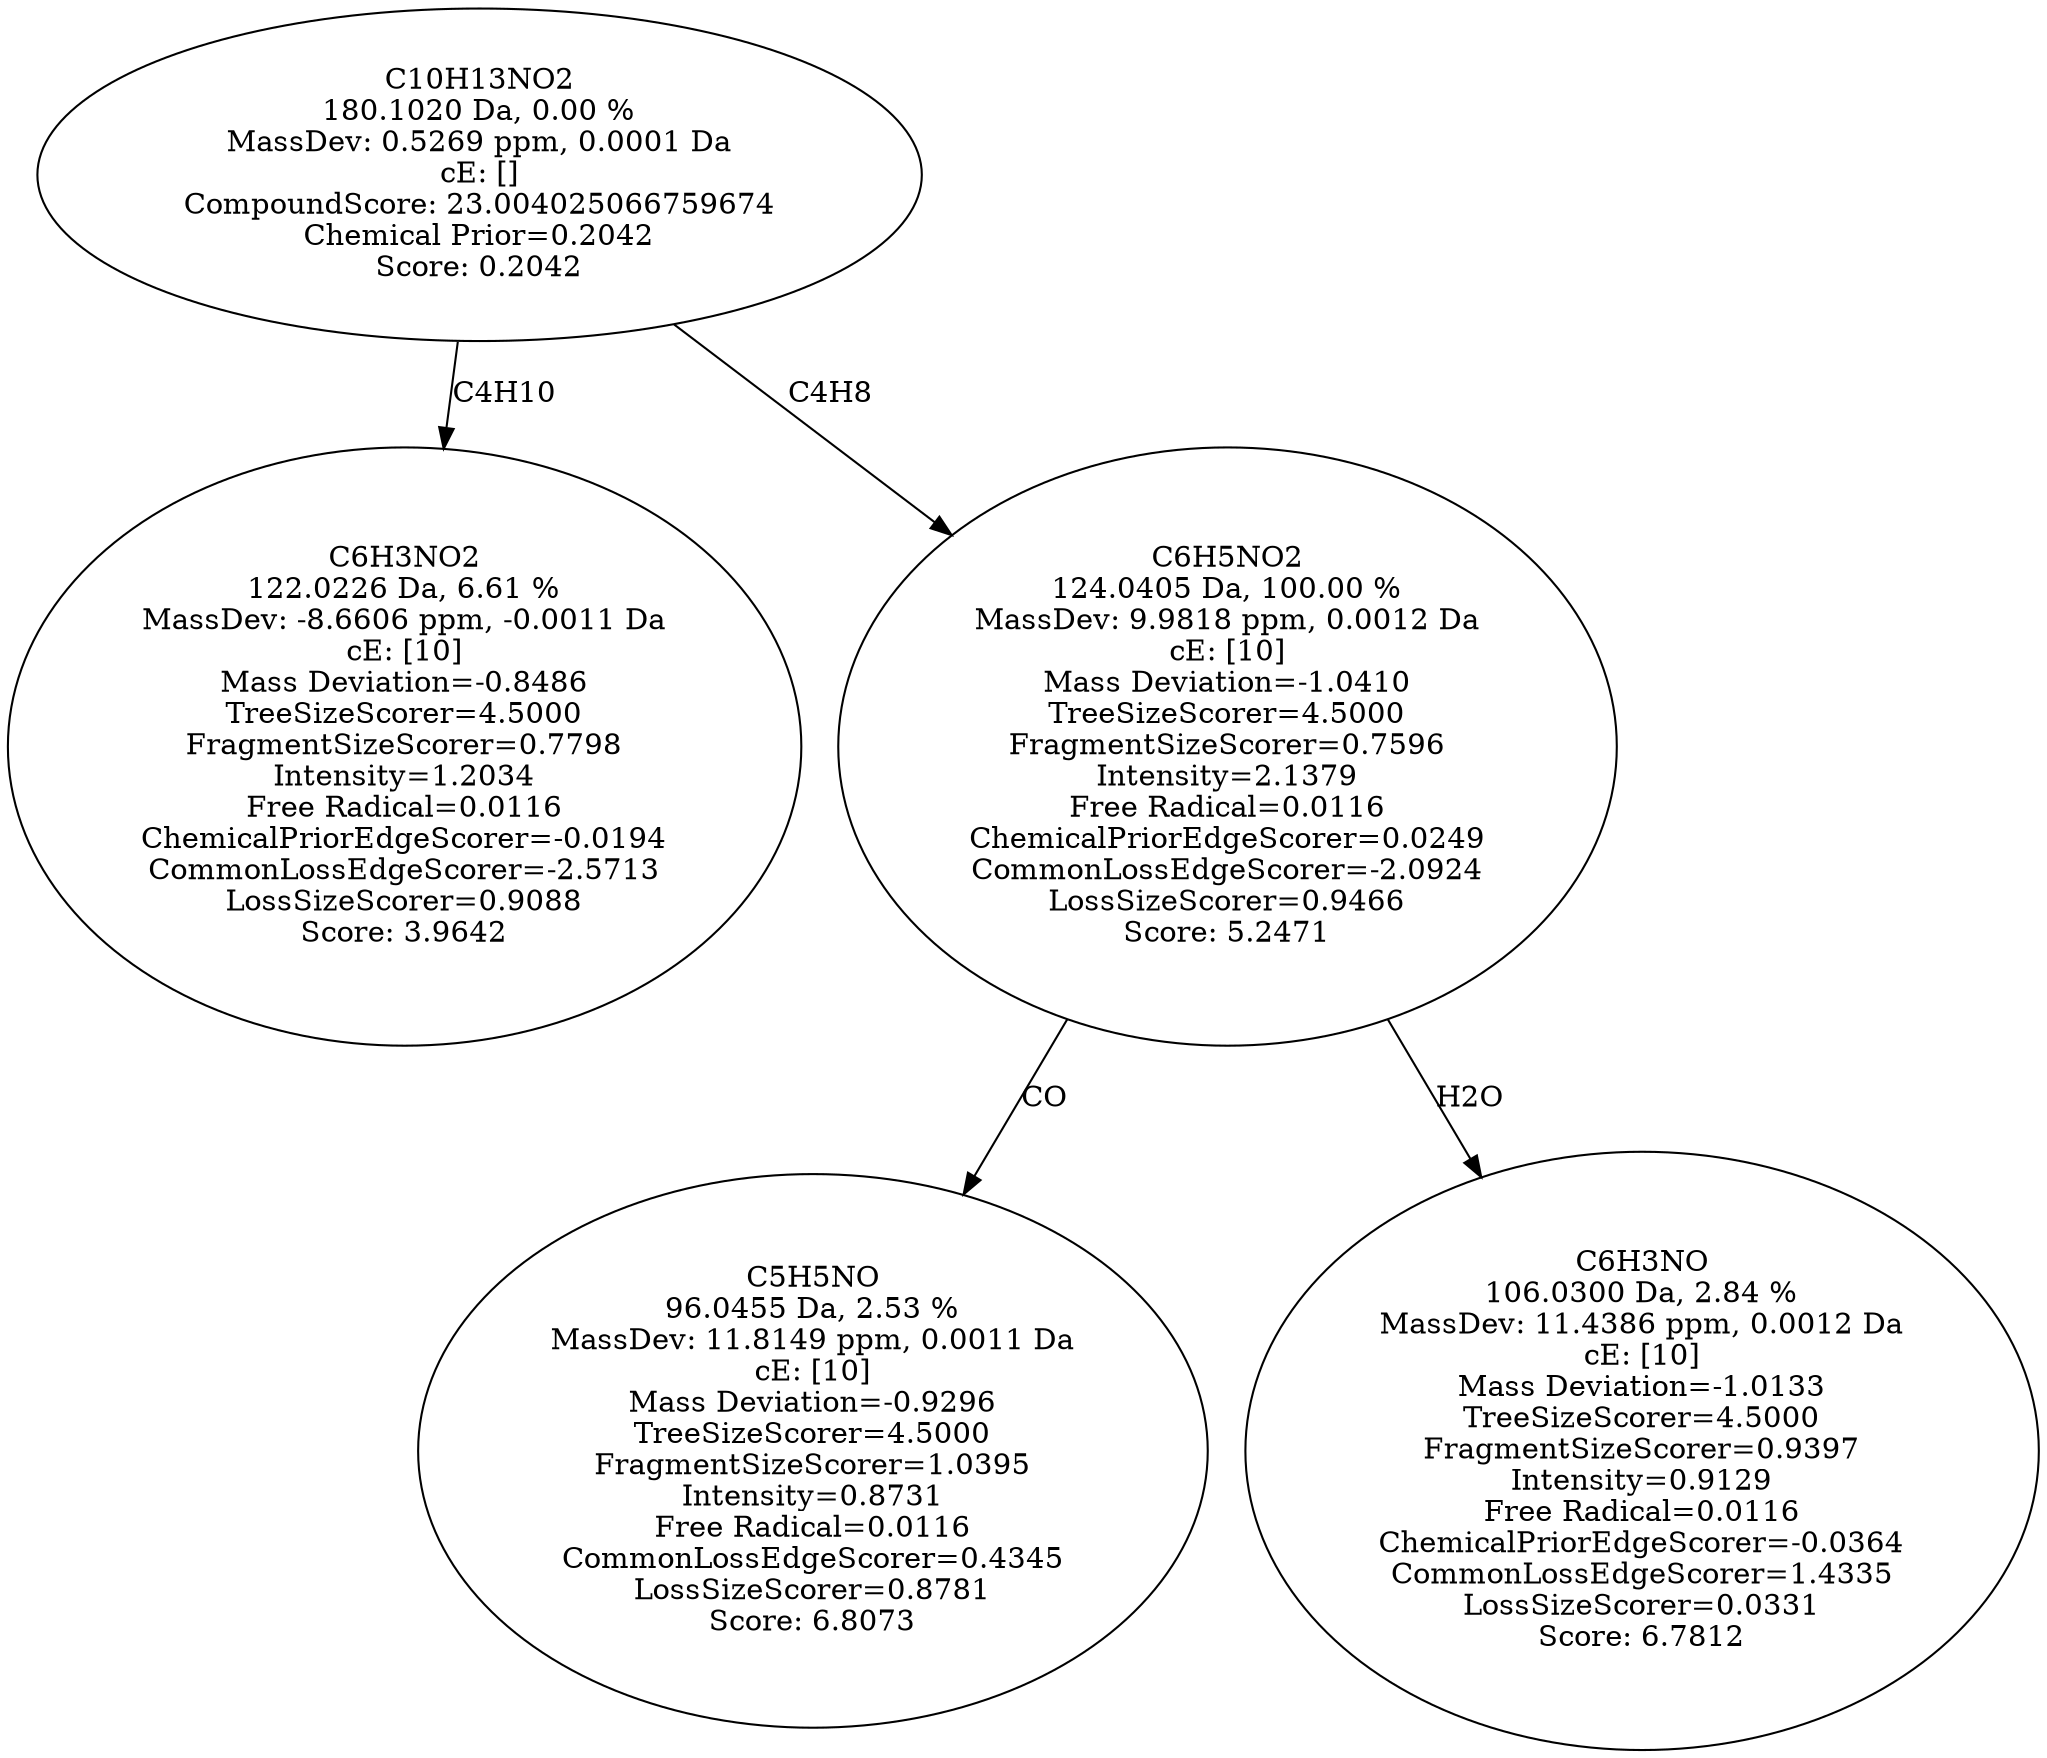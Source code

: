 strict digraph {
v1 [label="C6H3NO2\n122.0226 Da, 6.61 %\nMassDev: -8.6606 ppm, -0.0011 Da\ncE: [10]\nMass Deviation=-0.8486\nTreeSizeScorer=4.5000\nFragmentSizeScorer=0.7798\nIntensity=1.2034\nFree Radical=0.0116\nChemicalPriorEdgeScorer=-0.0194\nCommonLossEdgeScorer=-2.5713\nLossSizeScorer=0.9088\nScore: 3.9642"];
v2 [label="C5H5NO\n96.0455 Da, 2.53 %\nMassDev: 11.8149 ppm, 0.0011 Da\ncE: [10]\nMass Deviation=-0.9296\nTreeSizeScorer=4.5000\nFragmentSizeScorer=1.0395\nIntensity=0.8731\nFree Radical=0.0116\nCommonLossEdgeScorer=0.4345\nLossSizeScorer=0.8781\nScore: 6.8073"];
v3 [label="C6H3NO\n106.0300 Da, 2.84 %\nMassDev: 11.4386 ppm, 0.0012 Da\ncE: [10]\nMass Deviation=-1.0133\nTreeSizeScorer=4.5000\nFragmentSizeScorer=0.9397\nIntensity=0.9129\nFree Radical=0.0116\nChemicalPriorEdgeScorer=-0.0364\nCommonLossEdgeScorer=1.4335\nLossSizeScorer=0.0331\nScore: 6.7812"];
v4 [label="C6H5NO2\n124.0405 Da, 100.00 %\nMassDev: 9.9818 ppm, 0.0012 Da\ncE: [10]\nMass Deviation=-1.0410\nTreeSizeScorer=4.5000\nFragmentSizeScorer=0.7596\nIntensity=2.1379\nFree Radical=0.0116\nChemicalPriorEdgeScorer=0.0249\nCommonLossEdgeScorer=-2.0924\nLossSizeScorer=0.9466\nScore: 5.2471"];
v5 [label="C10H13NO2\n180.1020 Da, 0.00 %\nMassDev: 0.5269 ppm, 0.0001 Da\ncE: []\nCompoundScore: 23.004025066759674\nChemical Prior=0.2042\nScore: 0.2042"];
v5 -> v1 [label="C4H10"];
v4 -> v2 [label="CO"];
v4 -> v3 [label="H2O"];
v5 -> v4 [label="C4H8"];
}